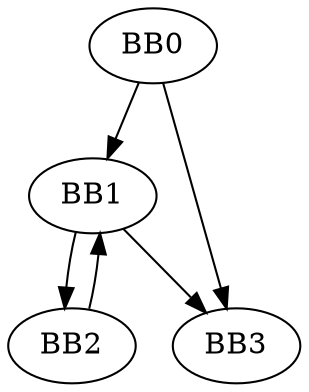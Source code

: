 // Control Flow Graph
digraph {
	bb0 [label=BB0]
	bb1 [label=BB1]
	bb2 [label=BB2]
	bb3 [label=BB3]
	bb0 -> bb3
	bb0 -> bb1
	bb1 -> bb3
	bb1 -> bb2
	bb2 -> bb1
}
